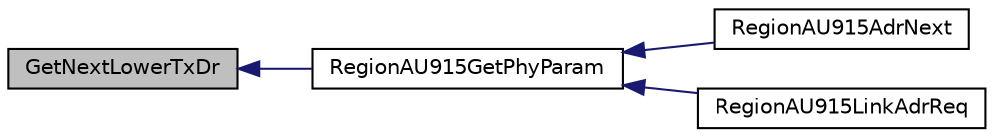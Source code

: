 digraph "GetNextLowerTxDr"
{
  edge [fontname="Helvetica",fontsize="10",labelfontname="Helvetica",labelfontsize="10"];
  node [fontname="Helvetica",fontsize="10",shape=record];
  rankdir="LR";
  Node9 [label="GetNextLowerTxDr",height=0.2,width=0.4,color="black", fillcolor="grey75", style="filled", fontcolor="black"];
  Node9 -> Node10 [dir="back",color="midnightblue",fontsize="10",style="solid",fontname="Helvetica"];
  Node10 [label="RegionAU915GetPhyParam",height=0.2,width=0.4,color="black", fillcolor="white", style="filled",URL="$group___r_e_g_i_o_n_a_u915.html#ga91322f6f4dc9d6155316edd4dc198830",tooltip="The function gets a value of a specific phy attribute. "];
  Node10 -> Node11 [dir="back",color="midnightblue",fontsize="10",style="solid",fontname="Helvetica"];
  Node11 [label="RegionAU915AdrNext",height=0.2,width=0.4,color="black", fillcolor="white", style="filled",URL="$group___r_e_g_i_o_n_a_u915.html#ga1a95e39e41556d5660b62cc8e3ac375f",tooltip="Calculates the next datarate to set, when ADR is on or off. "];
  Node10 -> Node12 [dir="back",color="midnightblue",fontsize="10",style="solid",fontname="Helvetica"];
  Node12 [label="RegionAU915LinkAdrReq",height=0.2,width=0.4,color="black", fillcolor="white", style="filled",URL="$group___r_e_g_i_o_n_a_u915.html#ga2614037d99a37bdd1d3d7df1a3361201",tooltip="The function processes a Link ADR Request. "];
}
